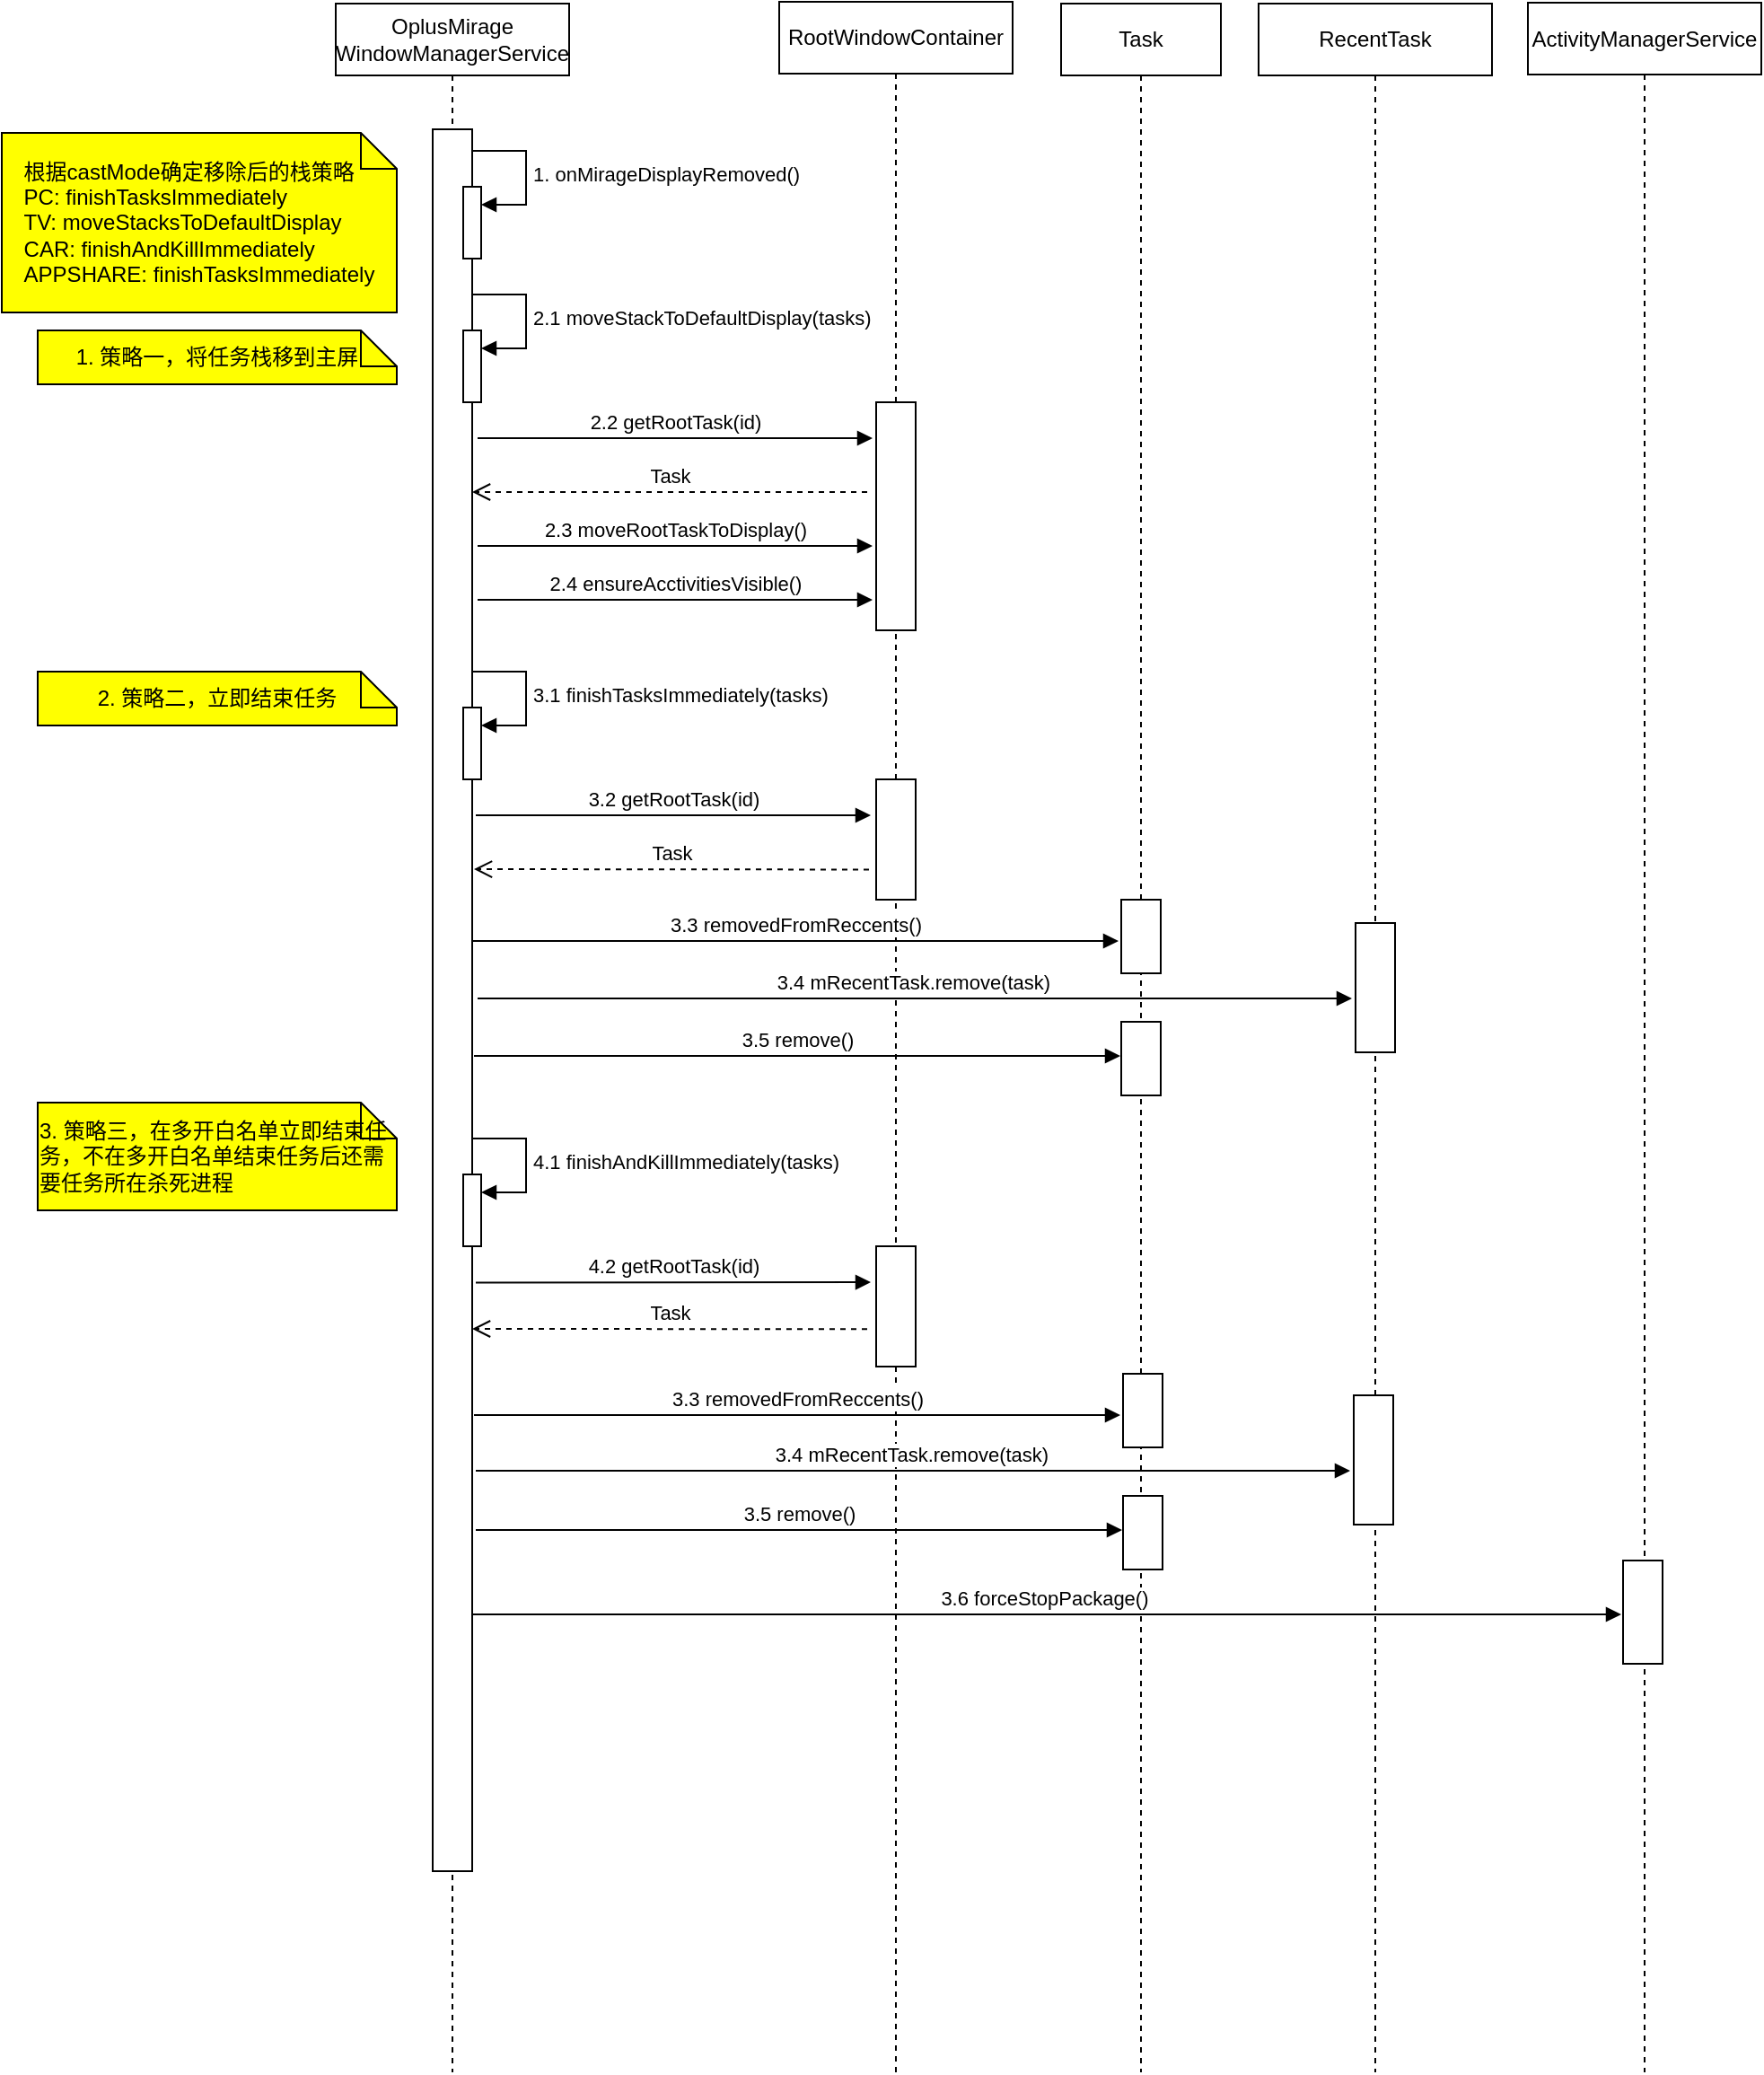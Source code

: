 <mxfile version="21.3.6" type="github">
  <diagram name="第 1 页" id="UaIOHVlHzPApeq9zFzyf">
    <mxGraphModel dx="979" dy="543" grid="1" gridSize="10" guides="1" tooltips="1" connect="1" arrows="1" fold="1" page="1" pageScale="1" pageWidth="827" pageHeight="1169" math="0" shadow="0">
      <root>
        <mxCell id="0" />
        <mxCell id="1" parent="0" />
        <mxCell id="Lcm0hkVv3pNYCc9iG2gG-14" value="OplusMirage&lt;br&gt;WindowManagerService" style="shape=umlLifeline;perimeter=lifelinePerimeter;whiteSpace=wrap;html=1;container=0;dropTarget=0;collapsible=0;recursiveResize=0;outlineConnect=0;portConstraint=eastwest;newEdgeStyle={&quot;edgeStyle&quot;:&quot;elbowEdgeStyle&quot;,&quot;elbow&quot;:&quot;vertical&quot;,&quot;curved&quot;:0,&quot;rounded&quot;:0};" vertex="1" parent="1">
          <mxGeometry x="346" y="18" width="130" height="1152" as="geometry" />
        </mxCell>
        <mxCell id="Lcm0hkVv3pNYCc9iG2gG-15" value="" style="html=1;points=[];perimeter=orthogonalPerimeter;outlineConnect=0;targetShapes=umlLifeline;portConstraint=eastwest;newEdgeStyle={&quot;edgeStyle&quot;:&quot;elbowEdgeStyle&quot;,&quot;elbow&quot;:&quot;vertical&quot;,&quot;curved&quot;:0,&quot;rounded&quot;:0};" vertex="1" parent="Lcm0hkVv3pNYCc9iG2gG-14">
          <mxGeometry x="54" y="70" width="22" height="970" as="geometry" />
        </mxCell>
        <mxCell id="Lcm0hkVv3pNYCc9iG2gG-18" value="" style="html=1;points=[];perimeter=orthogonalPerimeter;outlineConnect=0;targetShapes=umlLifeline;portConstraint=eastwest;newEdgeStyle={&quot;edgeStyle&quot;:&quot;elbowEdgeStyle&quot;,&quot;elbow&quot;:&quot;vertical&quot;,&quot;curved&quot;:0,&quot;rounded&quot;:0};" vertex="1" parent="Lcm0hkVv3pNYCc9iG2gG-14">
          <mxGeometry x="71" y="102" width="10" height="40" as="geometry" />
        </mxCell>
        <mxCell id="Lcm0hkVv3pNYCc9iG2gG-19" value="1. onMirageDisplayRemoved()" style="html=1;align=left;spacingLeft=2;endArrow=block;rounded=0;edgeStyle=orthogonalEdgeStyle;curved=0;rounded=0;" edge="1" parent="Lcm0hkVv3pNYCc9iG2gG-14" target="Lcm0hkVv3pNYCc9iG2gG-18">
          <mxGeometry relative="1" as="geometry">
            <mxPoint x="76" y="82" as="sourcePoint" />
            <Array as="points">
              <mxPoint x="106" y="112" />
            </Array>
          </mxGeometry>
        </mxCell>
        <mxCell id="Lcm0hkVv3pNYCc9iG2gG-42" value="" style="html=1;points=[];perimeter=orthogonalPerimeter;outlineConnect=0;targetShapes=umlLifeline;portConstraint=eastwest;newEdgeStyle={&quot;edgeStyle&quot;:&quot;elbowEdgeStyle&quot;,&quot;elbow&quot;:&quot;vertical&quot;,&quot;curved&quot;:0,&quot;rounded&quot;:0};" vertex="1" parent="Lcm0hkVv3pNYCc9iG2gG-14">
          <mxGeometry x="71" y="182" width="10" height="40" as="geometry" />
        </mxCell>
        <mxCell id="Lcm0hkVv3pNYCc9iG2gG-43" value="2.1 moveStackToDefaultDisplay(tasks)" style="html=1;align=left;spacingLeft=2;endArrow=block;rounded=0;edgeStyle=orthogonalEdgeStyle;curved=0;rounded=0;" edge="1" target="Lcm0hkVv3pNYCc9iG2gG-42" parent="Lcm0hkVv3pNYCc9iG2gG-14">
          <mxGeometry relative="1" as="geometry">
            <mxPoint x="76" y="162" as="sourcePoint" />
            <Array as="points">
              <mxPoint x="106" y="192" />
            </Array>
          </mxGeometry>
        </mxCell>
        <mxCell id="Lcm0hkVv3pNYCc9iG2gG-49" value="" style="html=1;points=[];perimeter=orthogonalPerimeter;outlineConnect=0;targetShapes=umlLifeline;portConstraint=eastwest;newEdgeStyle={&quot;edgeStyle&quot;:&quot;elbowEdgeStyle&quot;,&quot;elbow&quot;:&quot;vertical&quot;,&quot;curved&quot;:0,&quot;rounded&quot;:0};" vertex="1" parent="Lcm0hkVv3pNYCc9iG2gG-14">
          <mxGeometry x="71" y="392" width="10" height="40" as="geometry" />
        </mxCell>
        <mxCell id="Lcm0hkVv3pNYCc9iG2gG-50" value="3.1 finishTasksImmediately(tasks)" style="html=1;align=left;spacingLeft=2;endArrow=block;rounded=0;edgeStyle=orthogonalEdgeStyle;curved=0;rounded=0;" edge="1" target="Lcm0hkVv3pNYCc9iG2gG-49" parent="Lcm0hkVv3pNYCc9iG2gG-14">
          <mxGeometry relative="1" as="geometry">
            <mxPoint x="76" y="372" as="sourcePoint" />
            <Array as="points">
              <mxPoint x="106" y="402" />
            </Array>
          </mxGeometry>
        </mxCell>
        <mxCell id="Lcm0hkVv3pNYCc9iG2gG-59" value="" style="html=1;points=[];perimeter=orthogonalPerimeter;outlineConnect=0;targetShapes=umlLifeline;portConstraint=eastwest;newEdgeStyle={&quot;edgeStyle&quot;:&quot;elbowEdgeStyle&quot;,&quot;elbow&quot;:&quot;vertical&quot;,&quot;curved&quot;:0,&quot;rounded&quot;:0};" vertex="1" parent="Lcm0hkVv3pNYCc9iG2gG-14">
          <mxGeometry x="71" y="652" width="10" height="40" as="geometry" />
        </mxCell>
        <mxCell id="Lcm0hkVv3pNYCc9iG2gG-60" value="4.1 finishAndKillImmediately(tasks)" style="html=1;align=left;spacingLeft=2;endArrow=block;rounded=0;edgeStyle=orthogonalEdgeStyle;curved=0;rounded=0;" edge="1" target="Lcm0hkVv3pNYCc9iG2gG-59" parent="Lcm0hkVv3pNYCc9iG2gG-14">
          <mxGeometry relative="1" as="geometry">
            <mxPoint x="76" y="632" as="sourcePoint" />
            <Array as="points">
              <mxPoint x="106" y="662" />
            </Array>
          </mxGeometry>
        </mxCell>
        <mxCell id="Lcm0hkVv3pNYCc9iG2gG-21" value="RootWindowContainer" style="shape=umlLifeline;perimeter=lifelinePerimeter;whiteSpace=wrap;html=1;container=0;dropTarget=0;collapsible=0;recursiveResize=0;outlineConnect=0;portConstraint=eastwest;newEdgeStyle={&quot;edgeStyle&quot;:&quot;elbowEdgeStyle&quot;,&quot;elbow&quot;:&quot;vertical&quot;,&quot;curved&quot;:0,&quot;rounded&quot;:0};" vertex="1" parent="1">
          <mxGeometry x="593" y="17" width="130" height="1153" as="geometry" />
        </mxCell>
        <mxCell id="Lcm0hkVv3pNYCc9iG2gG-22" value="" style="html=1;points=[];perimeter=orthogonalPerimeter;outlineConnect=0;targetShapes=umlLifeline;portConstraint=eastwest;newEdgeStyle={&quot;edgeStyle&quot;:&quot;elbowEdgeStyle&quot;,&quot;elbow&quot;:&quot;vertical&quot;,&quot;curved&quot;:0,&quot;rounded&quot;:0};" vertex="1" parent="Lcm0hkVv3pNYCc9iG2gG-21">
          <mxGeometry x="54" y="223" width="22" height="127" as="geometry" />
        </mxCell>
        <mxCell id="Lcm0hkVv3pNYCc9iG2gG-51" value="" style="html=1;points=[];perimeter=orthogonalPerimeter;outlineConnect=0;targetShapes=umlLifeline;portConstraint=eastwest;newEdgeStyle={&quot;edgeStyle&quot;:&quot;elbowEdgeStyle&quot;,&quot;elbow&quot;:&quot;vertical&quot;,&quot;curved&quot;:0,&quot;rounded&quot;:0};" vertex="1" parent="Lcm0hkVv3pNYCc9iG2gG-21">
          <mxGeometry x="54" y="433" width="22" height="67" as="geometry" />
        </mxCell>
        <mxCell id="Lcm0hkVv3pNYCc9iG2gG-62" value="" style="html=1;points=[];perimeter=orthogonalPerimeter;outlineConnect=0;targetShapes=umlLifeline;portConstraint=eastwest;newEdgeStyle={&quot;edgeStyle&quot;:&quot;elbowEdgeStyle&quot;,&quot;elbow&quot;:&quot;vertical&quot;,&quot;curved&quot;:0,&quot;rounded&quot;:0};" vertex="1" parent="Lcm0hkVv3pNYCc9iG2gG-21">
          <mxGeometry x="54" y="693" width="22" height="67" as="geometry" />
        </mxCell>
        <mxCell id="Lcm0hkVv3pNYCc9iG2gG-27" value="Task" style="shape=umlLifeline;perimeter=lifelinePerimeter;whiteSpace=wrap;html=1;container=0;dropTarget=0;collapsible=0;recursiveResize=0;outlineConnect=0;portConstraint=eastwest;newEdgeStyle={&quot;edgeStyle&quot;:&quot;elbowEdgeStyle&quot;,&quot;elbow&quot;:&quot;vertical&quot;,&quot;curved&quot;:0,&quot;rounded&quot;:0};" vertex="1" parent="1">
          <mxGeometry x="750" y="18" width="89" height="1152" as="geometry" />
        </mxCell>
        <mxCell id="Lcm0hkVv3pNYCc9iG2gG-28" value="" style="html=1;points=[];perimeter=orthogonalPerimeter;outlineConnect=0;targetShapes=umlLifeline;portConstraint=eastwest;newEdgeStyle={&quot;edgeStyle&quot;:&quot;elbowEdgeStyle&quot;,&quot;elbow&quot;:&quot;vertical&quot;,&quot;curved&quot;:0,&quot;rounded&quot;:0};" vertex="1" parent="Lcm0hkVv3pNYCc9iG2gG-27">
          <mxGeometry x="33.5" y="499" width="22" height="41" as="geometry" />
        </mxCell>
        <mxCell id="Lcm0hkVv3pNYCc9iG2gG-57" value="" style="html=1;points=[];perimeter=orthogonalPerimeter;outlineConnect=0;targetShapes=umlLifeline;portConstraint=eastwest;newEdgeStyle={&quot;edgeStyle&quot;:&quot;elbowEdgeStyle&quot;,&quot;elbow&quot;:&quot;vertical&quot;,&quot;curved&quot;:0,&quot;rounded&quot;:0};" vertex="1" parent="Lcm0hkVv3pNYCc9iG2gG-27">
          <mxGeometry x="33.5" y="567" width="22" height="41" as="geometry" />
        </mxCell>
        <mxCell id="Lcm0hkVv3pNYCc9iG2gG-65" value="" style="html=1;points=[];perimeter=orthogonalPerimeter;outlineConnect=0;targetShapes=umlLifeline;portConstraint=eastwest;newEdgeStyle={&quot;edgeStyle&quot;:&quot;elbowEdgeStyle&quot;,&quot;elbow&quot;:&quot;vertical&quot;,&quot;curved&quot;:0,&quot;rounded&quot;:0};" vertex="1" parent="Lcm0hkVv3pNYCc9iG2gG-27">
          <mxGeometry x="34.5" y="763" width="22" height="41" as="geometry" />
        </mxCell>
        <mxCell id="Lcm0hkVv3pNYCc9iG2gG-66" value="" style="html=1;points=[];perimeter=orthogonalPerimeter;outlineConnect=0;targetShapes=umlLifeline;portConstraint=eastwest;newEdgeStyle={&quot;edgeStyle&quot;:&quot;elbowEdgeStyle&quot;,&quot;elbow&quot;:&quot;vertical&quot;,&quot;curved&quot;:0,&quot;rounded&quot;:0};" vertex="1" parent="Lcm0hkVv3pNYCc9iG2gG-27">
          <mxGeometry x="34.5" y="831" width="22" height="41" as="geometry" />
        </mxCell>
        <mxCell id="Lcm0hkVv3pNYCc9iG2gG-34" value="RecentTask" style="shape=umlLifeline;perimeter=lifelinePerimeter;whiteSpace=wrap;html=1;container=0;dropTarget=0;collapsible=0;recursiveResize=0;outlineConnect=0;portConstraint=eastwest;newEdgeStyle={&quot;edgeStyle&quot;:&quot;elbowEdgeStyle&quot;,&quot;elbow&quot;:&quot;vertical&quot;,&quot;curved&quot;:0,&quot;rounded&quot;:0};" vertex="1" parent="1">
          <mxGeometry x="860" y="18" width="130" height="1152" as="geometry" />
        </mxCell>
        <mxCell id="Lcm0hkVv3pNYCc9iG2gG-35" value="" style="html=1;points=[];perimeter=orthogonalPerimeter;outlineConnect=0;targetShapes=umlLifeline;portConstraint=eastwest;newEdgeStyle={&quot;edgeStyle&quot;:&quot;elbowEdgeStyle&quot;,&quot;elbow&quot;:&quot;vertical&quot;,&quot;curved&quot;:0,&quot;rounded&quot;:0};" vertex="1" parent="Lcm0hkVv3pNYCc9iG2gG-34">
          <mxGeometry x="54" y="512" width="22" height="72" as="geometry" />
        </mxCell>
        <mxCell id="Lcm0hkVv3pNYCc9iG2gG-69" value="" style="html=1;points=[];perimeter=orthogonalPerimeter;outlineConnect=0;targetShapes=umlLifeline;portConstraint=eastwest;newEdgeStyle={&quot;edgeStyle&quot;:&quot;elbowEdgeStyle&quot;,&quot;elbow&quot;:&quot;vertical&quot;,&quot;curved&quot;:0,&quot;rounded&quot;:0};" vertex="1" parent="Lcm0hkVv3pNYCc9iG2gG-34">
          <mxGeometry x="53" y="775" width="22" height="72" as="geometry" />
        </mxCell>
        <mxCell id="Lcm0hkVv3pNYCc9iG2gG-38" value="&lt;div style=&quot;text-align: left;&quot;&gt;根据castMode确定移除后的栈策略&lt;/div&gt;&lt;div style=&quot;text-align: left;&quot;&gt;PC: finishTasksImmediately&lt;/div&gt;&lt;div style=&quot;text-align: left;&quot;&gt;TV: moveStacksToDefaultDisplay&lt;/div&gt;&lt;div style=&quot;text-align: left;&quot;&gt;CAR: finishAndKillImmediately&lt;/div&gt;&lt;div style=&quot;text-align: left;&quot;&gt;APPSHARE: finishTasksImmediately&lt;br&gt;&lt;/div&gt;" style="shape=note;size=20;whiteSpace=wrap;html=1;fillColor=#FFFF00;" vertex="1" parent="1">
          <mxGeometry x="160" y="90" width="220" height="100" as="geometry" />
        </mxCell>
        <mxCell id="Lcm0hkVv3pNYCc9iG2gG-44" value="&lt;div style=&quot;text-align: left;&quot;&gt;1. 策略一，将任务栈移到主屏&lt;/div&gt;" style="shape=note;size=20;whiteSpace=wrap;html=1;fillColor=#FFFF00;" vertex="1" parent="1">
          <mxGeometry x="180" y="200" width="200" height="30" as="geometry" />
        </mxCell>
        <mxCell id="Lcm0hkVv3pNYCc9iG2gG-45" value="2.2 getRootTask(id)" style="html=1;verticalAlign=bottom;endArrow=block;edgeStyle=elbowEdgeStyle;elbow=vertical;curved=0;rounded=0;" edge="1" parent="1">
          <mxGeometry width="80" relative="1" as="geometry">
            <mxPoint x="425" y="260" as="sourcePoint" />
            <mxPoint x="645" y="260" as="targetPoint" />
          </mxGeometry>
        </mxCell>
        <mxCell id="Lcm0hkVv3pNYCc9iG2gG-46" value="Task" style="html=1;verticalAlign=bottom;endArrow=open;dashed=1;endSize=8;edgeStyle=elbowEdgeStyle;elbow=vertical;curved=0;rounded=0;" edge="1" parent="1">
          <mxGeometry relative="1" as="geometry">
            <mxPoint x="642" y="290" as="sourcePoint" />
            <mxPoint x="422" y="290" as="targetPoint" />
          </mxGeometry>
        </mxCell>
        <mxCell id="Lcm0hkVv3pNYCc9iG2gG-47" value="2.3 moveRootTaskToDisplay()" style="html=1;verticalAlign=bottom;endArrow=block;edgeStyle=elbowEdgeStyle;elbow=vertical;curved=0;rounded=0;" edge="1" parent="1">
          <mxGeometry width="80" relative="1" as="geometry">
            <mxPoint x="425" y="320" as="sourcePoint" />
            <mxPoint x="645" y="320" as="targetPoint" />
          </mxGeometry>
        </mxCell>
        <mxCell id="Lcm0hkVv3pNYCc9iG2gG-48" value="2.4 ensureAcctivitiesVisible()" style="html=1;verticalAlign=bottom;endArrow=block;edgeStyle=elbowEdgeStyle;elbow=vertical;curved=0;rounded=0;" edge="1" parent="1">
          <mxGeometry width="80" relative="1" as="geometry">
            <mxPoint x="425" y="350" as="sourcePoint" />
            <mxPoint x="645" y="350" as="targetPoint" />
          </mxGeometry>
        </mxCell>
        <mxCell id="Lcm0hkVv3pNYCc9iG2gG-52" value="&lt;div style=&quot;text-align: left;&quot;&gt;2. 策略二，立即结束任务&lt;/div&gt;" style="shape=note;size=20;whiteSpace=wrap;html=1;fillColor=#FFFF00;" vertex="1" parent="1">
          <mxGeometry x="180" y="390" width="200" height="30" as="geometry" />
        </mxCell>
        <mxCell id="Lcm0hkVv3pNYCc9iG2gG-53" value="3.2 getRootTask(id)" style="html=1;verticalAlign=bottom;endArrow=block;edgeStyle=elbowEdgeStyle;elbow=vertical;curved=0;rounded=0;" edge="1" parent="1">
          <mxGeometry width="80" relative="1" as="geometry">
            <mxPoint x="424" y="470" as="sourcePoint" />
            <mxPoint x="644" y="470" as="targetPoint" />
          </mxGeometry>
        </mxCell>
        <mxCell id="Lcm0hkVv3pNYCc9iG2gG-54" value="Task" style="html=1;verticalAlign=bottom;endArrow=open;dashed=1;endSize=8;edgeStyle=elbowEdgeStyle;elbow=vertical;curved=0;rounded=0;" edge="1" parent="1">
          <mxGeometry relative="1" as="geometry">
            <mxPoint x="643" y="500.24" as="sourcePoint" />
            <mxPoint x="423" y="500.24" as="targetPoint" />
          </mxGeometry>
        </mxCell>
        <mxCell id="Lcm0hkVv3pNYCc9iG2gG-55" value="3.3 removedFromReccents()" style="html=1;verticalAlign=bottom;endArrow=block;edgeStyle=elbowEdgeStyle;elbow=vertical;curved=0;rounded=0;" edge="1" parent="1">
          <mxGeometry width="80" relative="1" as="geometry">
            <mxPoint x="422" y="540" as="sourcePoint" />
            <mxPoint x="782" y="540" as="targetPoint" />
          </mxGeometry>
        </mxCell>
        <mxCell id="Lcm0hkVv3pNYCc9iG2gG-56" value="3.4 mRecentTask.remove(task)&amp;nbsp;" style="html=1;verticalAlign=bottom;endArrow=block;edgeStyle=elbowEdgeStyle;elbow=vertical;curved=0;rounded=0;" edge="1" parent="1">
          <mxGeometry width="80" relative="1" as="geometry">
            <mxPoint x="425" y="572" as="sourcePoint" />
            <mxPoint x="912" y="572" as="targetPoint" />
          </mxGeometry>
        </mxCell>
        <mxCell id="Lcm0hkVv3pNYCc9iG2gG-58" value="3.5 remove()" style="html=1;verticalAlign=bottom;endArrow=block;edgeStyle=elbowEdgeStyle;elbow=vertical;curved=0;rounded=0;" edge="1" parent="1">
          <mxGeometry width="80" relative="1" as="geometry">
            <mxPoint x="423" y="604" as="sourcePoint" />
            <mxPoint x="783" y="604" as="targetPoint" />
          </mxGeometry>
        </mxCell>
        <mxCell id="Lcm0hkVv3pNYCc9iG2gG-61" value="&lt;div style=&quot;text-align: left;&quot;&gt;3. 策略三，在多开白名单立即结束任务，不在多开白名单结束任务后还需要任务所在杀死进程&lt;/div&gt;" style="shape=note;size=20;whiteSpace=wrap;html=1;fillColor=#FFFF00;" vertex="1" parent="1">
          <mxGeometry x="180" y="630" width="200" height="60" as="geometry" />
        </mxCell>
        <mxCell id="Lcm0hkVv3pNYCc9iG2gG-63" value="4.2 getRootTask(id)" style="html=1;verticalAlign=bottom;endArrow=block;edgeStyle=elbowEdgeStyle;elbow=vertical;curved=0;rounded=0;" edge="1" parent="1">
          <mxGeometry width="80" relative="1" as="geometry">
            <mxPoint x="424" y="730.24" as="sourcePoint" />
            <mxPoint x="644" y="730.24" as="targetPoint" />
          </mxGeometry>
        </mxCell>
        <mxCell id="Lcm0hkVv3pNYCc9iG2gG-64" value="Task" style="html=1;verticalAlign=bottom;endArrow=open;dashed=1;endSize=8;edgeStyle=elbowEdgeStyle;elbow=vertical;curved=0;rounded=0;" edge="1" parent="1">
          <mxGeometry relative="1" as="geometry">
            <mxPoint x="642" y="756.14" as="sourcePoint" />
            <mxPoint x="422" y="756.14" as="targetPoint" />
          </mxGeometry>
        </mxCell>
        <mxCell id="Lcm0hkVv3pNYCc9iG2gG-67" value="3.3 removedFromReccents()" style="html=1;verticalAlign=bottom;endArrow=block;edgeStyle=elbowEdgeStyle;elbow=vertical;curved=0;rounded=0;" edge="1" parent="1">
          <mxGeometry width="80" relative="1" as="geometry">
            <mxPoint x="423" y="804" as="sourcePoint" />
            <mxPoint x="783" y="804" as="targetPoint" />
          </mxGeometry>
        </mxCell>
        <mxCell id="Lcm0hkVv3pNYCc9iG2gG-68" value="3.5 remove()" style="html=1;verticalAlign=bottom;endArrow=block;edgeStyle=elbowEdgeStyle;elbow=vertical;curved=0;rounded=0;" edge="1" parent="1">
          <mxGeometry width="80" relative="1" as="geometry">
            <mxPoint x="424" y="868" as="sourcePoint" />
            <mxPoint x="784" y="868" as="targetPoint" />
          </mxGeometry>
        </mxCell>
        <mxCell id="Lcm0hkVv3pNYCc9iG2gG-70" value="3.4 mRecentTask.remove(task)&amp;nbsp;" style="html=1;verticalAlign=bottom;endArrow=block;edgeStyle=elbowEdgeStyle;elbow=vertical;curved=0;rounded=0;" edge="1" parent="1">
          <mxGeometry width="80" relative="1" as="geometry">
            <mxPoint x="424" y="835" as="sourcePoint" />
            <mxPoint x="911" y="835" as="targetPoint" />
          </mxGeometry>
        </mxCell>
        <mxCell id="Lcm0hkVv3pNYCc9iG2gG-71" value="ActivityManagerService" style="shape=umlLifeline;perimeter=lifelinePerimeter;whiteSpace=wrap;html=1;container=0;dropTarget=0;collapsible=0;recursiveResize=0;outlineConnect=0;portConstraint=eastwest;newEdgeStyle={&quot;edgeStyle&quot;:&quot;elbowEdgeStyle&quot;,&quot;elbow&quot;:&quot;vertical&quot;,&quot;curved&quot;:0,&quot;rounded&quot;:0};" vertex="1" parent="1">
          <mxGeometry x="1010" y="17.5" width="130" height="1152.5" as="geometry" />
        </mxCell>
        <mxCell id="Lcm0hkVv3pNYCc9iG2gG-73" value="" style="html=1;points=[];perimeter=orthogonalPerimeter;outlineConnect=0;targetShapes=umlLifeline;portConstraint=eastwest;newEdgeStyle={&quot;edgeStyle&quot;:&quot;elbowEdgeStyle&quot;,&quot;elbow&quot;:&quot;vertical&quot;,&quot;curved&quot;:0,&quot;rounded&quot;:0};" vertex="1" parent="Lcm0hkVv3pNYCc9iG2gG-71">
          <mxGeometry x="53" y="867.5" width="22" height="57.5" as="geometry" />
        </mxCell>
        <mxCell id="Lcm0hkVv3pNYCc9iG2gG-74" value="3.6 forceStopPackage()&amp;nbsp;" style="html=1;verticalAlign=bottom;endArrow=block;edgeStyle=elbowEdgeStyle;elbow=vertical;curved=0;rounded=0;" edge="1" parent="1">
          <mxGeometry width="80" relative="1" as="geometry">
            <mxPoint x="422" y="915" as="sourcePoint" />
            <mxPoint x="1062" y="915" as="targetPoint" />
          </mxGeometry>
        </mxCell>
      </root>
    </mxGraphModel>
  </diagram>
</mxfile>
